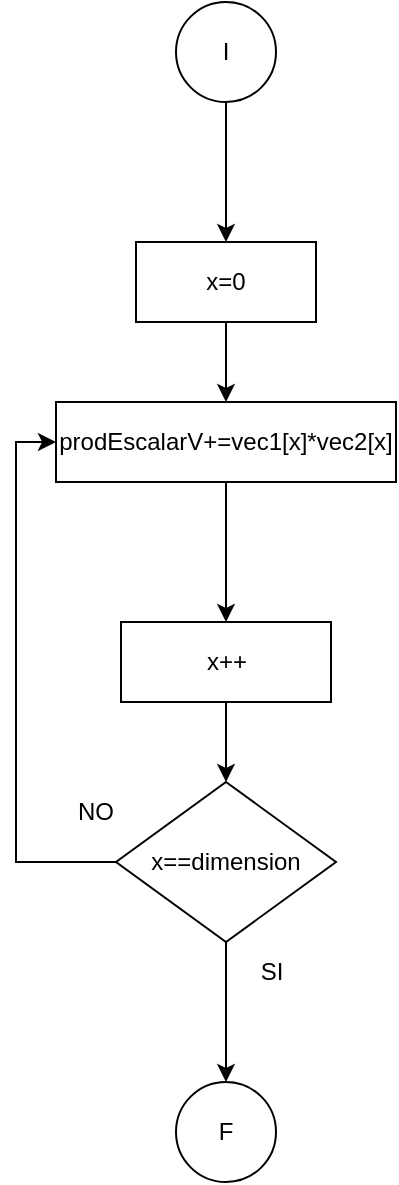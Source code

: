 <mxfile version="24.3.1" type="device">
  <diagram name="Página-1" id="XAmwC9jJxlWEIyUfZ4vh">
    <mxGraphModel dx="733" dy="1567" grid="1" gridSize="10" guides="1" tooltips="1" connect="1" arrows="1" fold="1" page="1" pageScale="1" pageWidth="827" pageHeight="1169" math="0" shadow="0">
      <root>
        <mxCell id="0" />
        <mxCell id="1" parent="0" />
        <mxCell id="lju3jdNaYFgfLHazVKrg-35" style="edgeStyle=orthogonalEdgeStyle;rounded=0;orthogonalLoop=1;jettySize=auto;html=1;exitX=0.5;exitY=1;exitDx=0;exitDy=0;entryX=0.5;entryY=0;entryDx=0;entryDy=0;" edge="1" parent="1" source="lju3jdNaYFgfLHazVKrg-4" target="lju3jdNaYFgfLHazVKrg-34">
          <mxGeometry relative="1" as="geometry" />
        </mxCell>
        <mxCell id="lju3jdNaYFgfLHazVKrg-4" value="I" style="ellipse;whiteSpace=wrap;html=1;aspect=fixed;" vertex="1" parent="1">
          <mxGeometry x="350" y="-90" width="50" height="50" as="geometry" />
        </mxCell>
        <mxCell id="lju3jdNaYFgfLHazVKrg-26" style="edgeStyle=orthogonalEdgeStyle;rounded=0;orthogonalLoop=1;jettySize=auto;html=1;exitX=0.5;exitY=1;exitDx=0;exitDy=0;" edge="1" parent="1" source="lju3jdNaYFgfLHazVKrg-25" target="lju3jdNaYFgfLHazVKrg-27">
          <mxGeometry relative="1" as="geometry">
            <mxPoint x="375" y="200" as="targetPoint" />
          </mxGeometry>
        </mxCell>
        <mxCell id="lju3jdNaYFgfLHazVKrg-25" value="prodEscalarV+=vec1[x]*vec2[x]" style="rounded=0;whiteSpace=wrap;html=1;" vertex="1" parent="1">
          <mxGeometry x="290" y="110" width="170" height="40" as="geometry" />
        </mxCell>
        <mxCell id="lju3jdNaYFgfLHazVKrg-28" style="edgeStyle=orthogonalEdgeStyle;rounded=0;orthogonalLoop=1;jettySize=auto;html=1;exitX=0.5;exitY=1;exitDx=0;exitDy=0;" edge="1" parent="1" source="lju3jdNaYFgfLHazVKrg-27">
          <mxGeometry relative="1" as="geometry">
            <mxPoint x="375" y="300" as="targetPoint" />
          </mxGeometry>
        </mxCell>
        <mxCell id="lju3jdNaYFgfLHazVKrg-27" value="x++" style="rounded=0;whiteSpace=wrap;html=1;" vertex="1" parent="1">
          <mxGeometry x="322.5" y="220" width="105" height="40" as="geometry" />
        </mxCell>
        <mxCell id="lju3jdNaYFgfLHazVKrg-38" style="edgeStyle=orthogonalEdgeStyle;rounded=0;orthogonalLoop=1;jettySize=auto;html=1;exitX=0;exitY=0.5;exitDx=0;exitDy=0;entryX=0;entryY=0.5;entryDx=0;entryDy=0;" edge="1" parent="1" source="lju3jdNaYFgfLHazVKrg-29" target="lju3jdNaYFgfLHazVKrg-25">
          <mxGeometry relative="1" as="geometry" />
        </mxCell>
        <mxCell id="lju3jdNaYFgfLHazVKrg-40" style="edgeStyle=orthogonalEdgeStyle;rounded=0;orthogonalLoop=1;jettySize=auto;html=1;exitX=0.5;exitY=1;exitDx=0;exitDy=0;" edge="1" parent="1" source="lju3jdNaYFgfLHazVKrg-29">
          <mxGeometry relative="1" as="geometry">
            <mxPoint x="375" y="450" as="targetPoint" />
          </mxGeometry>
        </mxCell>
        <mxCell id="lju3jdNaYFgfLHazVKrg-29" value="x==dimension" style="rhombus;whiteSpace=wrap;html=1;" vertex="1" parent="1">
          <mxGeometry x="320" y="300" width="110" height="80" as="geometry" />
        </mxCell>
        <mxCell id="lju3jdNaYFgfLHazVKrg-36" style="edgeStyle=orthogonalEdgeStyle;rounded=0;orthogonalLoop=1;jettySize=auto;html=1;exitX=0.5;exitY=1;exitDx=0;exitDy=0;entryX=0.5;entryY=0;entryDx=0;entryDy=0;" edge="1" parent="1" source="lju3jdNaYFgfLHazVKrg-34" target="lju3jdNaYFgfLHazVKrg-25">
          <mxGeometry relative="1" as="geometry" />
        </mxCell>
        <mxCell id="lju3jdNaYFgfLHazVKrg-34" value="x=0" style="rounded=0;whiteSpace=wrap;html=1;" vertex="1" parent="1">
          <mxGeometry x="330" y="30" width="90" height="40" as="geometry" />
        </mxCell>
        <mxCell id="lju3jdNaYFgfLHazVKrg-39" value="NO" style="text;html=1;align=center;verticalAlign=middle;whiteSpace=wrap;rounded=0;" vertex="1" parent="1">
          <mxGeometry x="280" y="300" width="60" height="30" as="geometry" />
        </mxCell>
        <mxCell id="lju3jdNaYFgfLHazVKrg-43" value="F" style="ellipse;whiteSpace=wrap;html=1;aspect=fixed;" vertex="1" parent="1">
          <mxGeometry x="350" y="450" width="50" height="50" as="geometry" />
        </mxCell>
        <mxCell id="lju3jdNaYFgfLHazVKrg-44" value="SI" style="text;html=1;align=center;verticalAlign=middle;whiteSpace=wrap;rounded=0;" vertex="1" parent="1">
          <mxGeometry x="367.5" y="380" width="60" height="30" as="geometry" />
        </mxCell>
      </root>
    </mxGraphModel>
  </diagram>
</mxfile>
